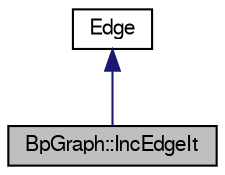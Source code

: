 digraph "BpGraph::IncEdgeIt"
{
 // LATEX_PDF_SIZE
  edge [fontname="FreeSans",fontsize="10",labelfontname="FreeSans",labelfontsize="10"];
  node [fontname="FreeSans",fontsize="10",shape=record];
  Node0 [label="BpGraph::IncEdgeIt",height=0.2,width=0.4,color="black", fillcolor="grey75", style="filled", fontcolor="black",tooltip="Iterator class for the incident edges of a node."];
  Node1 -> Node0 [dir="back",color="midnightblue",fontsize="10",style="solid",fontname="FreeSans"];
  Node1 [label="Edge",height=0.2,width=0.4,color="black", fillcolor="white", style="filled",URL="$a04865.html",tooltip="The edge type of the graph."];
}

